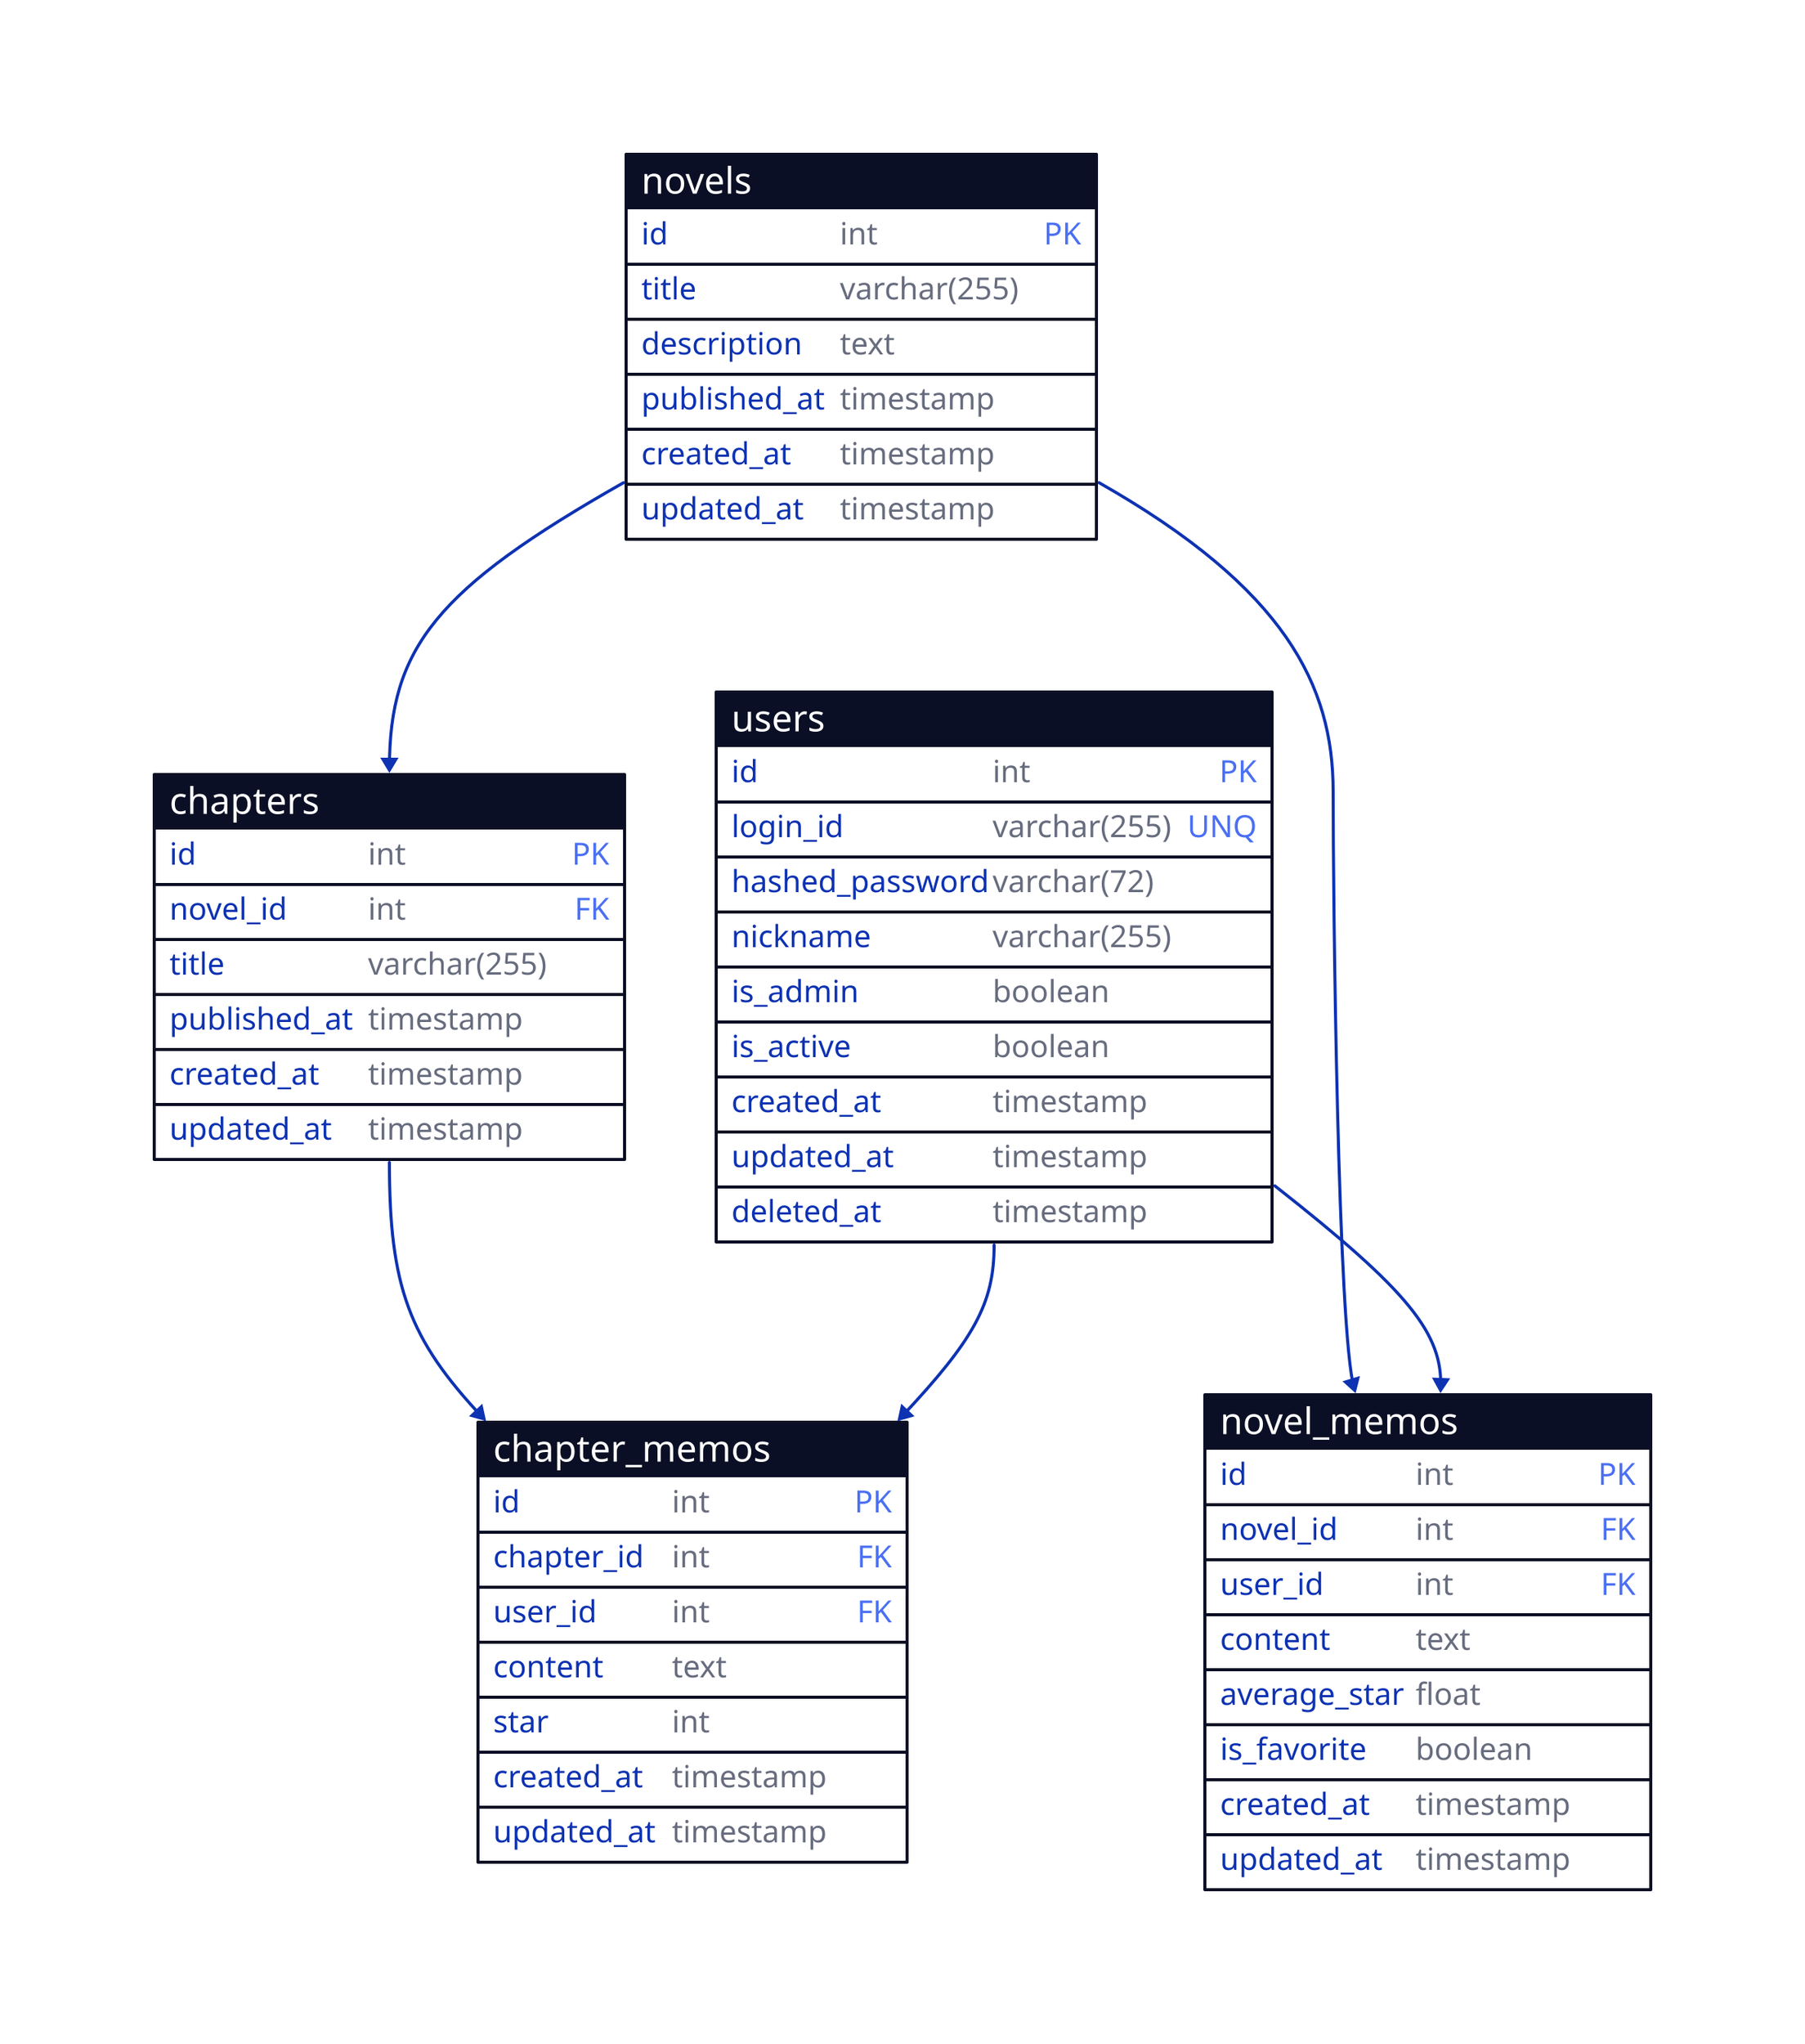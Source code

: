 users: {
  shape: sql_table
  id: int {constraint: primary_key} # 아이디
  login_id: varchar(255) {constraint: unique} # 이메일
  hashed_password: varchar(72) # 해시된 비밀번호
  nickname: varchar(255) # 닉네임
  is_admin: boolean # 관리자 여부
  is_active: boolean # 활성화 여부
  created_at: timestamp # 생성일
  updated_at: timestamp # 수정일
  deleted_at: timestamp # 삭제일
}

novels: {
  shape: sql_table
  id: int {constraint: primary_key} # 아이디
  title: varchar(255) # 제목
  description: text # 설명
  published_at: timestamp # 공개일
  created_at: timestamp # 생성일
  updated_at: timestamp # 수정일
}

chapters: {
  shape: sql_table
  id: int {constraint: primary_key} # 아이디
  novel_id: int {constraint: foreign_key} # 소설 아이디
  title: varchar(255) # 제목
  published_at: timestamp # 공개일
  created_at: timestamp # 생성일
  updated_at: timestamp # 수정일
}
novels.id -> chapters.novel_id

novel_memos: {
  shape: sql_table
  id: int {constraint: primary_key} # 아이디
  novel_id: int {constraint: foreign_key} # 소설 아이디
  user_id: int {constraint: foreign_key} # 유저 아이디
  content: text # 내용
  average_star: float # 평균 별점
  is_favorite: boolean # 즐겨찾기 여부
  created_at: timestamp # 생성일
  updated_at: timestamp # 수정일
}
novels.id -> novel_memos.novel_id
users.id -> novel_memos.user_id

chapter_memos: {
  shape: sql_table
  id: int {constraint: primary_key} # 아이디
  chapter_id: int {constraint: foreign_key} # 챕터 아이디
  user_id: int {constraint: foreign_key} # 유저 아이디
  content: text # 내용
  star: int # 별점
  created_at: timestamp # 생성일
  updated_at: timestamp # 수정일
}
chapters.id -> chapter_memos.chapter_id
users.id -> chapter_memos.user_id
